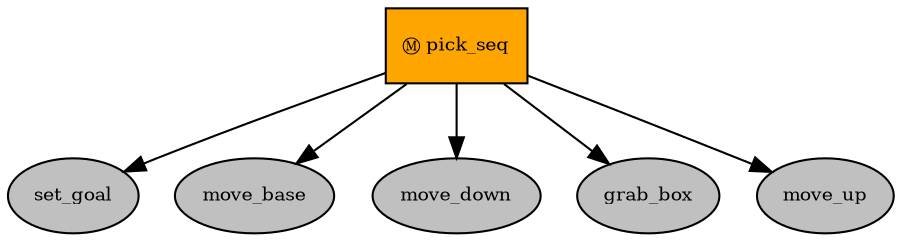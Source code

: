 digraph pastafarianism {
ordering=out;
graph [fontname="times-roman"];
node [fontname="times-roman"];
edge [fontname="times-roman"];
pick_seq [fillcolor=orange, fontcolor=black, fontsize=9, label="Ⓜ pick_seq", shape=box, style=filled];
set_goal [fillcolor=gray, fontcolor=black, fontsize=9, label=set_goal, shape=ellipse, style=filled];
pick_seq -> set_goal;
move_base [fillcolor=gray, fontcolor=black, fontsize=9, label=move_base, shape=ellipse, style=filled];
pick_seq -> move_base;
move_down [fillcolor=gray, fontcolor=black, fontsize=9, label=move_down, shape=ellipse, style=filled];
pick_seq -> move_down;
grab_box [fillcolor=gray, fontcolor=black, fontsize=9, label=grab_box, shape=ellipse, style=filled];
pick_seq -> grab_box;
move_up [fillcolor=gray, fontcolor=black, fontsize=9, label=move_up, shape=ellipse, style=filled];
pick_seq -> move_up;
}
